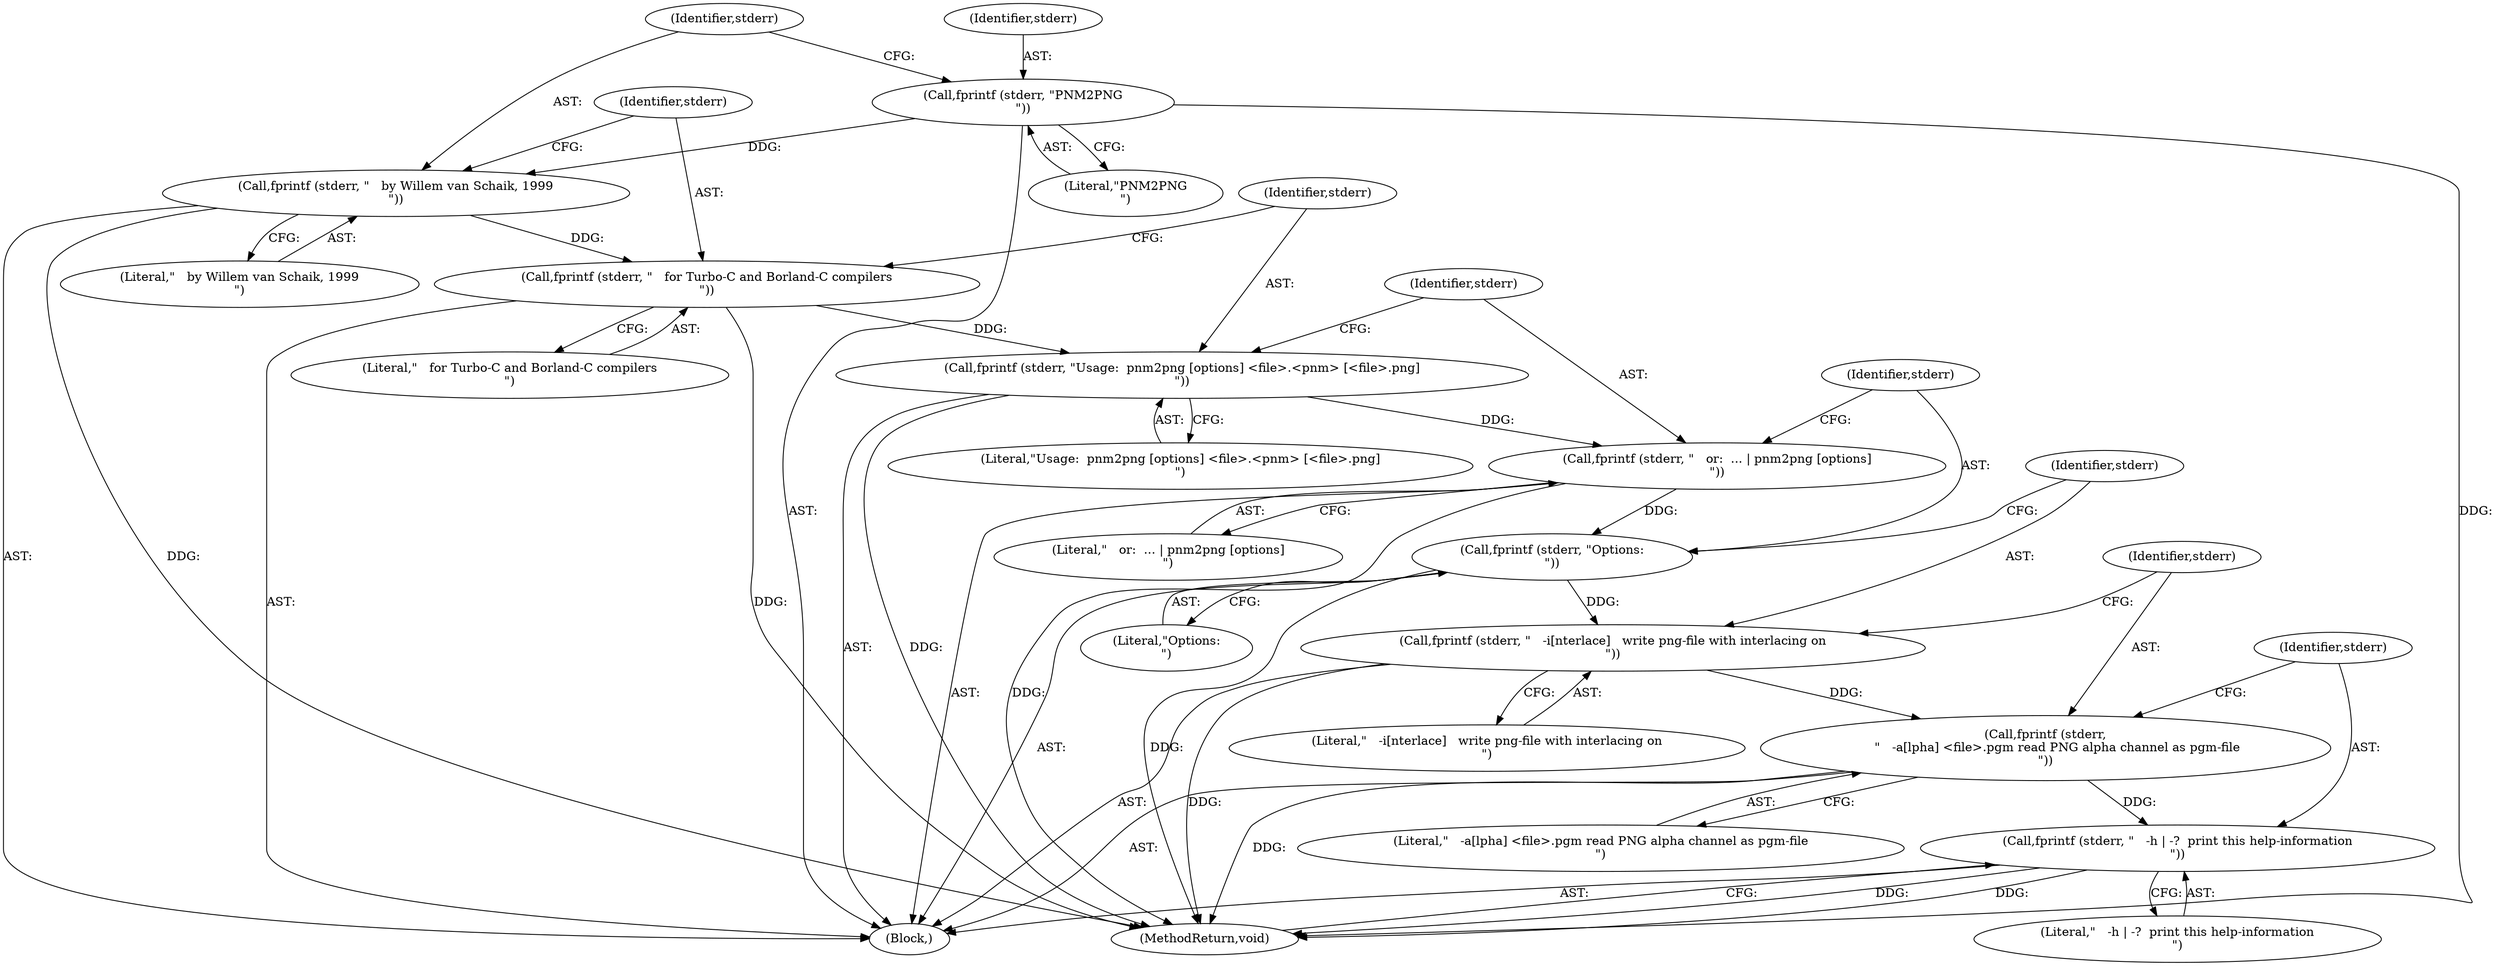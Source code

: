 digraph "0_Android_9d4853418ab2f754c2b63e091c29c5529b8b86ca_160@API" {
"1000117" [label="(Call,fprintf (stderr, \"Options:\n\"))"];
"1000114" [label="(Call,fprintf (stderr, \"   or:  ... | pnm2png [options]\n\"))"];
"1000111" [label="(Call,fprintf (stderr, \"Usage:  pnm2png [options] <file>.<pnm> [<file>.png]\n\"))"];
"1000108" [label="(Call,fprintf (stderr, \"   for Turbo-C and Borland-C compilers\n\"))"];
"1000105" [label="(Call,fprintf (stderr, \"   by Willem van Schaik, 1999\n\"))"];
"1000102" [label="(Call,fprintf (stderr, \"PNM2PNG\n\"))"];
"1000120" [label="(Call,fprintf (stderr, \"   -i[nterlace]   write png-file with interlacing on\n\"))"];
"1000123" [label="(Call,fprintf (stderr,\n      \"   -a[lpha] <file>.pgm read PNG alpha channel as pgm-file\n\"))"];
"1000126" [label="(Call,fprintf (stderr, \"   -h | -?  print this help-information\n\"))"];
"1000128" [label="(Literal,\"   -h | -?  print this help-information\n\")"];
"1000101" [label="(Block,)"];
"1000112" [label="(Identifier,stderr)"];
"1000110" [label="(Literal,\"   for Turbo-C and Borland-C compilers\n\")"];
"1000117" [label="(Call,fprintf (stderr, \"Options:\n\"))"];
"1000119" [label="(Literal,\"Options:\n\")"];
"1000109" [label="(Identifier,stderr)"];
"1000122" [label="(Literal,\"   -i[nterlace]   write png-file with interlacing on\n\")"];
"1000113" [label="(Literal,\"Usage:  pnm2png [options] <file>.<pnm> [<file>.png]\n\")"];
"1000120" [label="(Call,fprintf (stderr, \"   -i[nterlace]   write png-file with interlacing on\n\"))"];
"1000108" [label="(Call,fprintf (stderr, \"   for Turbo-C and Borland-C compilers\n\"))"];
"1000125" [label="(Literal,\"   -a[lpha] <file>.pgm read PNG alpha channel as pgm-file\n\")"];
"1000104" [label="(Literal,\"PNM2PNG\n\")"];
"1000107" [label="(Literal,\"   by Willem van Schaik, 1999\n\")"];
"1000116" [label="(Literal,\"   or:  ... | pnm2png [options]\n\")"];
"1000127" [label="(Identifier,stderr)"];
"1000118" [label="(Identifier,stderr)"];
"1000115" [label="(Identifier,stderr)"];
"1000121" [label="(Identifier,stderr)"];
"1000114" [label="(Call,fprintf (stderr, \"   or:  ... | pnm2png [options]\n\"))"];
"1000106" [label="(Identifier,stderr)"];
"1000105" [label="(Call,fprintf (stderr, \"   by Willem van Schaik, 1999\n\"))"];
"1000123" [label="(Call,fprintf (stderr,\n      \"   -a[lpha] <file>.pgm read PNG alpha channel as pgm-file\n\"))"];
"1000103" [label="(Identifier,stderr)"];
"1000124" [label="(Identifier,stderr)"];
"1000129" [label="(MethodReturn,void)"];
"1000126" [label="(Call,fprintf (stderr, \"   -h | -?  print this help-information\n\"))"];
"1000102" [label="(Call,fprintf (stderr, \"PNM2PNG\n\"))"];
"1000111" [label="(Call,fprintf (stderr, \"Usage:  pnm2png [options] <file>.<pnm> [<file>.png]\n\"))"];
"1000117" -> "1000101"  [label="AST: "];
"1000117" -> "1000119"  [label="CFG: "];
"1000118" -> "1000117"  [label="AST: "];
"1000119" -> "1000117"  [label="AST: "];
"1000121" -> "1000117"  [label="CFG: "];
"1000117" -> "1000129"  [label="DDG: "];
"1000114" -> "1000117"  [label="DDG: "];
"1000117" -> "1000120"  [label="DDG: "];
"1000114" -> "1000101"  [label="AST: "];
"1000114" -> "1000116"  [label="CFG: "];
"1000115" -> "1000114"  [label="AST: "];
"1000116" -> "1000114"  [label="AST: "];
"1000118" -> "1000114"  [label="CFG: "];
"1000114" -> "1000129"  [label="DDG: "];
"1000111" -> "1000114"  [label="DDG: "];
"1000111" -> "1000101"  [label="AST: "];
"1000111" -> "1000113"  [label="CFG: "];
"1000112" -> "1000111"  [label="AST: "];
"1000113" -> "1000111"  [label="AST: "];
"1000115" -> "1000111"  [label="CFG: "];
"1000111" -> "1000129"  [label="DDG: "];
"1000108" -> "1000111"  [label="DDG: "];
"1000108" -> "1000101"  [label="AST: "];
"1000108" -> "1000110"  [label="CFG: "];
"1000109" -> "1000108"  [label="AST: "];
"1000110" -> "1000108"  [label="AST: "];
"1000112" -> "1000108"  [label="CFG: "];
"1000108" -> "1000129"  [label="DDG: "];
"1000105" -> "1000108"  [label="DDG: "];
"1000105" -> "1000101"  [label="AST: "];
"1000105" -> "1000107"  [label="CFG: "];
"1000106" -> "1000105"  [label="AST: "];
"1000107" -> "1000105"  [label="AST: "];
"1000109" -> "1000105"  [label="CFG: "];
"1000105" -> "1000129"  [label="DDG: "];
"1000102" -> "1000105"  [label="DDG: "];
"1000102" -> "1000101"  [label="AST: "];
"1000102" -> "1000104"  [label="CFG: "];
"1000103" -> "1000102"  [label="AST: "];
"1000104" -> "1000102"  [label="AST: "];
"1000106" -> "1000102"  [label="CFG: "];
"1000102" -> "1000129"  [label="DDG: "];
"1000120" -> "1000101"  [label="AST: "];
"1000120" -> "1000122"  [label="CFG: "];
"1000121" -> "1000120"  [label="AST: "];
"1000122" -> "1000120"  [label="AST: "];
"1000124" -> "1000120"  [label="CFG: "];
"1000120" -> "1000129"  [label="DDG: "];
"1000120" -> "1000123"  [label="DDG: "];
"1000123" -> "1000101"  [label="AST: "];
"1000123" -> "1000125"  [label="CFG: "];
"1000124" -> "1000123"  [label="AST: "];
"1000125" -> "1000123"  [label="AST: "];
"1000127" -> "1000123"  [label="CFG: "];
"1000123" -> "1000129"  [label="DDG: "];
"1000123" -> "1000126"  [label="DDG: "];
"1000126" -> "1000101"  [label="AST: "];
"1000126" -> "1000128"  [label="CFG: "];
"1000127" -> "1000126"  [label="AST: "];
"1000128" -> "1000126"  [label="AST: "];
"1000129" -> "1000126"  [label="CFG: "];
"1000126" -> "1000129"  [label="DDG: "];
"1000126" -> "1000129"  [label="DDG: "];
}
